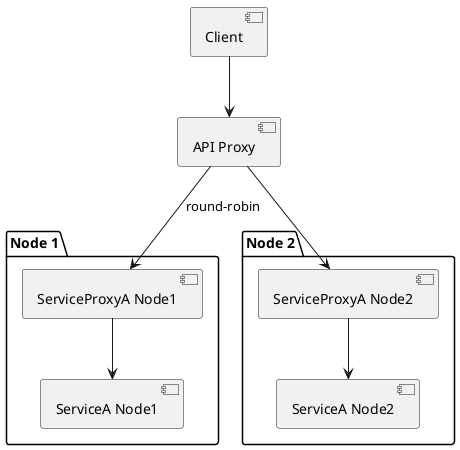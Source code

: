 @startuml

[Client]
[API Proxy]
package "Node 1" {
  [ServiceProxyA Node1]
  [ServiceA Node1]
}
package "Node 2" {
  [ServiceProxyA Node2]
  [ServiceA Node2]
}

[Client] --> [API Proxy]
[API Proxy] --> [ServiceProxyA Node1] : round-robin
[API Proxy] --> [ServiceProxyA Node2]
[ServiceProxyA Node1] --> [ServiceA Node1]
[ServiceProxyA Node2] --> [ServiceA Node2]

@enduml
